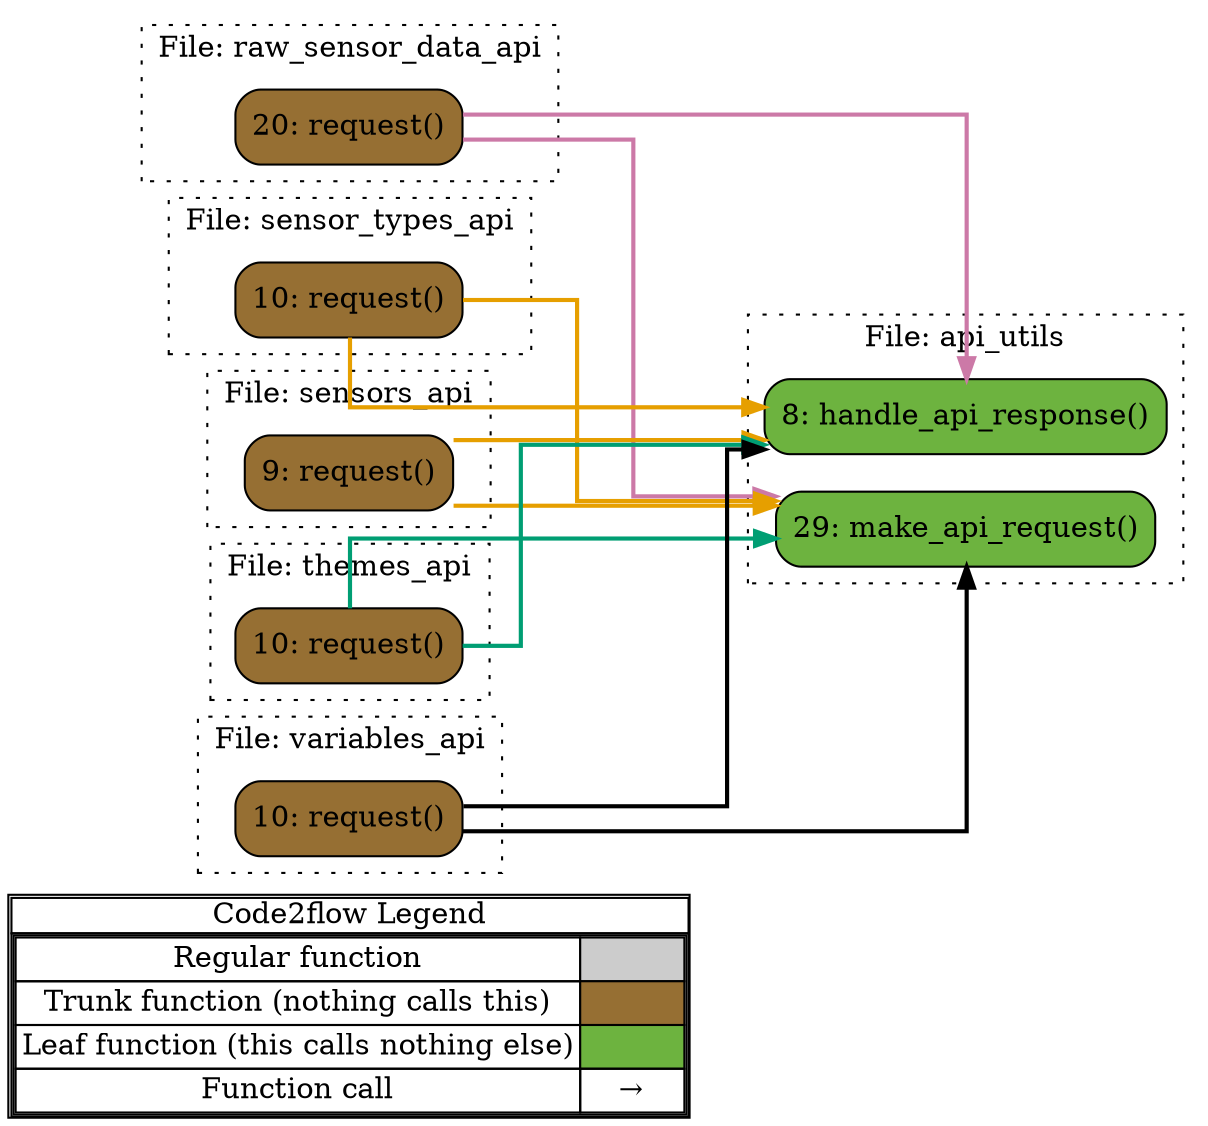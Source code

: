 digraph G {
concentrate=true;
splines="ortho";
rankdir="LR";
subgraph legend{
    rank = min;
    label = "legend";
    Legend [shape=none, margin=0, label = <
        <table cellspacing="0" cellpadding="0" border="1"><tr><td>Code2flow Legend</td></tr><tr><td>
        <table cellspacing="0">
        <tr><td>Regular function</td><td width="50px" bgcolor='#cccccc'></td></tr>
        <tr><td>Trunk function (nothing calls this)</td><td bgcolor='#966F33'></td></tr>
        <tr><td>Leaf function (this calls nothing else)</td><td bgcolor='#6db33f'></td></tr>
        <tr><td>Function call</td><td><font color='black'>&#8594;</font></td></tr>
        </table></td></tr></table>
        >];
}node_22a7b2be [label="8: handle_api_response()" name="api_utils::handle_api_response" shape="rect" style="rounded,filled" fillcolor="#6db33f" ];
node_d4a2dec4 [label="29: make_api_request()" name="api_utils::make_api_request" shape="rect" style="rounded,filled" fillcolor="#6db33f" ];
node_bc71408f [label="20: request()" name="raw_sensor_data_api::request" shape="rect" style="rounded,filled" fillcolor="#966F33" ];
node_c1a5a6e1 [label="10: request()" name="sensor_types_api::request" shape="rect" style="rounded,filled" fillcolor="#966F33" ];
node_40e23489 [label="9: request()" name="sensors_api::request" shape="rect" style="rounded,filled" fillcolor="#966F33" ];
node_8db1e4ab [label="10: request()" name="themes_api::request" shape="rect" style="rounded,filled" fillcolor="#966F33" ];
node_e760aed8 [label="10: request()" name="variables_api::request" shape="rect" style="rounded,filled" fillcolor="#966F33" ];
node_bc71408f -> node_22a7b2be [color="#CC79A7" penwidth="2"];
node_bc71408f -> node_d4a2dec4 [color="#CC79A7" penwidth="2"];
node_c1a5a6e1 -> node_22a7b2be [color="#E69F00" penwidth="2"];
node_c1a5a6e1 -> node_d4a2dec4 [color="#E69F00" penwidth="2"];
node_40e23489 -> node_22a7b2be [color="#E69F00" penwidth="2"];
node_40e23489 -> node_d4a2dec4 [color="#E69F00" penwidth="2"];
node_8db1e4ab -> node_22a7b2be [color="#009E73" penwidth="2"];
node_8db1e4ab -> node_d4a2dec4 [color="#009E73" penwidth="2"];
node_e760aed8 -> node_22a7b2be [color="#000000" penwidth="2"];
node_e760aed8 -> node_d4a2dec4 [color="#000000" penwidth="2"];
subgraph cluster_9061da90 {
    node_22a7b2be node_d4a2dec4;
    label="File: api_utils";
    name="api_utils";
    style="filled";
    graph[style=dotted];
};
subgraph cluster_a06c705a {
    node_bc71408f;
    label="File: raw_sensor_data_api";
    name="raw_sensor_data_api";
    style="filled";
    graph[style=dotted];
};
subgraph cluster_5925f60f {
    node_c1a5a6e1;
    label="File: sensor_types_api";
    name="sensor_types_api";
    style="filled";
    graph[style=dotted];
};
subgraph cluster_8d4ce25d {
    node_40e23489;
    label="File: sensors_api";
    name="sensors_api";
    style="filled";
    graph[style=dotted];
};
subgraph cluster_cd6d9ad8 {
    node_8db1e4ab;
    label="File: themes_api";
    name="themes_api";
    style="filled";
    graph[style=dotted];
};
subgraph cluster_d81b8678 {
    node_e760aed8;
    label="File: variables_api";
    name="variables_api";
    style="filled";
    graph[style=dotted];
};
}
